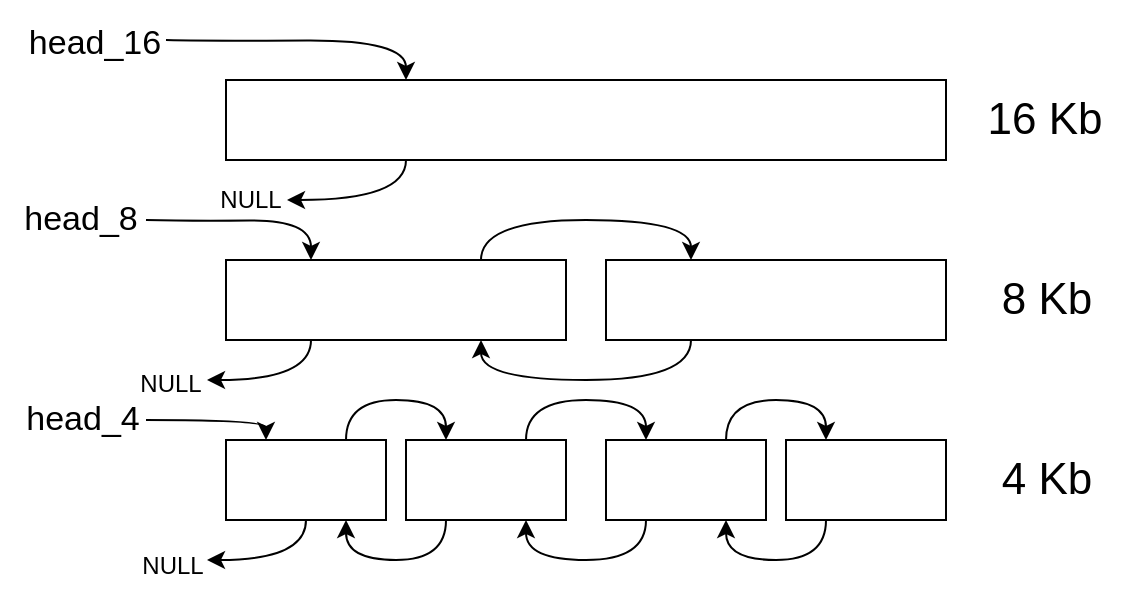 <mxfile version="20.4.0" type="device"><diagram id="zjln9nGrKO4OnWLjlrIO" name="Page-1"><mxGraphModel dx="1350" dy="793" grid="1" gridSize="10" guides="1" tooltips="1" connect="1" arrows="1" fold="1" page="1" pageScale="1" pageWidth="850" pageHeight="1100" math="0" shadow="0"><root><mxCell id="0"/><mxCell id="1" parent="0"/><mxCell id="aThnMgfz5xJ0GsSPcy26-1" value="" style="rounded=0;whiteSpace=wrap;html=1;" vertex="1" parent="1"><mxGeometry x="160" y="80" width="360" height="40" as="geometry"/></mxCell><mxCell id="aThnMgfz5xJ0GsSPcy26-5" style="edgeStyle=orthogonalEdgeStyle;rounded=0;orthogonalLoop=1;jettySize=auto;html=1;entryX=0.25;entryY=0;entryDx=0;entryDy=0;curved=1;exitX=0.75;exitY=0;exitDx=0;exitDy=0;" edge="1" parent="1" source="aThnMgfz5xJ0GsSPcy26-2" target="aThnMgfz5xJ0GsSPcy26-4"><mxGeometry relative="1" as="geometry"/></mxCell><mxCell id="aThnMgfz5xJ0GsSPcy26-14" style="edgeStyle=orthogonalEdgeStyle;curved=1;rounded=0;orthogonalLoop=1;jettySize=auto;html=1;exitX=0.25;exitY=1;exitDx=0;exitDy=0;" edge="1" parent="1" source="aThnMgfz5xJ0GsSPcy26-2"><mxGeometry relative="1" as="geometry"><mxPoint x="150" y="230" as="targetPoint"/></mxGeometry></mxCell><mxCell id="aThnMgfz5xJ0GsSPcy26-2" value="" style="rounded=0;whiteSpace=wrap;html=1;" vertex="1" parent="1"><mxGeometry x="160" y="170" width="170" height="40" as="geometry"/></mxCell><mxCell id="aThnMgfz5xJ0GsSPcy26-12" style="edgeStyle=orthogonalEdgeStyle;curved=1;rounded=0;orthogonalLoop=1;jettySize=auto;html=1;entryX=0.75;entryY=1;entryDx=0;entryDy=0;exitX=0.25;exitY=1;exitDx=0;exitDy=0;" edge="1" parent="1" source="aThnMgfz5xJ0GsSPcy26-4" target="aThnMgfz5xJ0GsSPcy26-2"><mxGeometry relative="1" as="geometry"/></mxCell><mxCell id="aThnMgfz5xJ0GsSPcy26-4" value="" style="rounded=0;whiteSpace=wrap;html=1;" vertex="1" parent="1"><mxGeometry x="350" y="170" width="170" height="40" as="geometry"/></mxCell><mxCell id="aThnMgfz5xJ0GsSPcy26-6" style="edgeStyle=orthogonalEdgeStyle;rounded=0;orthogonalLoop=1;jettySize=auto;html=1;curved=1;entryX=0.25;entryY=0;entryDx=0;entryDy=0;" edge="1" parent="1" target="aThnMgfz5xJ0GsSPcy26-2"><mxGeometry relative="1" as="geometry"><mxPoint x="120" y="150" as="sourcePoint"/><mxPoint x="230" y="140" as="targetPoint"/></mxGeometry></mxCell><mxCell id="aThnMgfz5xJ0GsSPcy26-7" style="edgeStyle=orthogonalEdgeStyle;rounded=0;orthogonalLoop=1;jettySize=auto;html=1;curved=1;entryX=0.25;entryY=0;entryDx=0;entryDy=0;" edge="1" parent="1" target="aThnMgfz5xJ0GsSPcy26-1"><mxGeometry relative="1" as="geometry"><mxPoint x="130" y="60" as="sourcePoint"/><mxPoint x="192.5" y="40" as="targetPoint"/></mxGeometry></mxCell><mxCell id="aThnMgfz5xJ0GsSPcy26-18" style="edgeStyle=orthogonalEdgeStyle;curved=1;rounded=0;orthogonalLoop=1;jettySize=auto;html=1;entryX=0.25;entryY=0;entryDx=0;entryDy=0;exitX=0.75;exitY=0;exitDx=0;exitDy=0;" edge="1" parent="1" source="aThnMgfz5xJ0GsSPcy26-8" target="aThnMgfz5xJ0GsSPcy26-9"><mxGeometry relative="1" as="geometry"/></mxCell><mxCell id="aThnMgfz5xJ0GsSPcy26-26" style="edgeStyle=orthogonalEdgeStyle;curved=1;rounded=0;orthogonalLoop=1;jettySize=auto;html=1;exitX=0.5;exitY=1;exitDx=0;exitDy=0;" edge="1" parent="1" source="aThnMgfz5xJ0GsSPcy26-8"><mxGeometry relative="1" as="geometry"><mxPoint x="150" y="320" as="targetPoint"/></mxGeometry></mxCell><mxCell id="aThnMgfz5xJ0GsSPcy26-8" value="" style="rounded=0;whiteSpace=wrap;html=1;" vertex="1" parent="1"><mxGeometry x="160" y="260" width="80" height="40" as="geometry"/></mxCell><mxCell id="aThnMgfz5xJ0GsSPcy26-19" style="edgeStyle=orthogonalEdgeStyle;curved=1;rounded=0;orthogonalLoop=1;jettySize=auto;html=1;entryX=0.25;entryY=0;entryDx=0;entryDy=0;exitX=0.75;exitY=0;exitDx=0;exitDy=0;" edge="1" parent="1" source="aThnMgfz5xJ0GsSPcy26-9" target="aThnMgfz5xJ0GsSPcy26-10"><mxGeometry relative="1" as="geometry"/></mxCell><mxCell id="aThnMgfz5xJ0GsSPcy26-23" style="edgeStyle=orthogonalEdgeStyle;curved=1;rounded=0;orthogonalLoop=1;jettySize=auto;html=1;entryX=0.75;entryY=1;entryDx=0;entryDy=0;exitX=0.25;exitY=1;exitDx=0;exitDy=0;" edge="1" parent="1" source="aThnMgfz5xJ0GsSPcy26-9" target="aThnMgfz5xJ0GsSPcy26-8"><mxGeometry relative="1" as="geometry"/></mxCell><mxCell id="aThnMgfz5xJ0GsSPcy26-9" value="" style="rounded=0;whiteSpace=wrap;html=1;" vertex="1" parent="1"><mxGeometry x="250" y="260" width="80" height="40" as="geometry"/></mxCell><mxCell id="aThnMgfz5xJ0GsSPcy26-20" style="edgeStyle=orthogonalEdgeStyle;curved=1;rounded=0;orthogonalLoop=1;jettySize=auto;html=1;entryX=0.25;entryY=0;entryDx=0;entryDy=0;exitX=0.75;exitY=0;exitDx=0;exitDy=0;" edge="1" parent="1" source="aThnMgfz5xJ0GsSPcy26-10" target="aThnMgfz5xJ0GsSPcy26-11"><mxGeometry relative="1" as="geometry"/></mxCell><mxCell id="aThnMgfz5xJ0GsSPcy26-22" style="edgeStyle=orthogonalEdgeStyle;curved=1;rounded=0;orthogonalLoop=1;jettySize=auto;html=1;entryX=0.75;entryY=1;entryDx=0;entryDy=0;exitX=0.25;exitY=1;exitDx=0;exitDy=0;" edge="1" parent="1" source="aThnMgfz5xJ0GsSPcy26-10" target="aThnMgfz5xJ0GsSPcy26-9"><mxGeometry relative="1" as="geometry"/></mxCell><mxCell id="aThnMgfz5xJ0GsSPcy26-10" value="" style="rounded=0;whiteSpace=wrap;html=1;" vertex="1" parent="1"><mxGeometry x="350" y="260" width="80" height="40" as="geometry"/></mxCell><mxCell id="aThnMgfz5xJ0GsSPcy26-21" style="edgeStyle=orthogonalEdgeStyle;curved=1;rounded=0;orthogonalLoop=1;jettySize=auto;html=1;entryX=0.75;entryY=1;entryDx=0;entryDy=0;exitX=0.25;exitY=1;exitDx=0;exitDy=0;" edge="1" parent="1" source="aThnMgfz5xJ0GsSPcy26-11" target="aThnMgfz5xJ0GsSPcy26-10"><mxGeometry relative="1" as="geometry"/></mxCell><mxCell id="aThnMgfz5xJ0GsSPcy26-11" value="" style="rounded=0;whiteSpace=wrap;html=1;" vertex="1" parent="1"><mxGeometry x="440" y="260" width="80" height="40" as="geometry"/></mxCell><mxCell id="aThnMgfz5xJ0GsSPcy26-15" style="edgeStyle=orthogonalEdgeStyle;curved=1;rounded=0;orthogonalLoop=1;jettySize=auto;html=1;exitX=0.25;exitY=1;exitDx=0;exitDy=0;" edge="1" parent="1" source="aThnMgfz5xJ0GsSPcy26-1"><mxGeometry relative="1" as="geometry"><mxPoint x="190" y="140" as="targetPoint"/><mxPoint x="212.5" y="130" as="sourcePoint"/></mxGeometry></mxCell><mxCell id="aThnMgfz5xJ0GsSPcy26-16" value="NULL" style="text;html=1;align=center;verticalAlign=middle;resizable=0;points=[];autosize=1;strokeColor=none;fillColor=none;" vertex="1" parent="1"><mxGeometry x="147" y="125" width="50" height="30" as="geometry"/></mxCell><mxCell id="aThnMgfz5xJ0GsSPcy26-17" value="NULL" style="text;html=1;align=center;verticalAlign=middle;resizable=0;points=[];autosize=1;strokeColor=none;fillColor=none;" vertex="1" parent="1"><mxGeometry x="107" y="217" width="50" height="30" as="geometry"/></mxCell><mxCell id="aThnMgfz5xJ0GsSPcy26-24" style="edgeStyle=orthogonalEdgeStyle;rounded=0;orthogonalLoop=1;jettySize=auto;html=1;curved=1;entryX=0.25;entryY=0;entryDx=0;entryDy=0;" edge="1" parent="1" target="aThnMgfz5xJ0GsSPcy26-8"><mxGeometry relative="1" as="geometry"><mxPoint x="120" y="250" as="sourcePoint"/><mxPoint x="212.5" y="180" as="targetPoint"/><Array as="points"><mxPoint x="180" y="250"/></Array></mxGeometry></mxCell><mxCell id="aThnMgfz5xJ0GsSPcy26-27" value="NULL" style="text;html=1;align=center;verticalAlign=middle;resizable=0;points=[];autosize=1;strokeColor=none;fillColor=none;" vertex="1" parent="1"><mxGeometry x="108" y="308" width="50" height="30" as="geometry"/></mxCell><mxCell id="aThnMgfz5xJ0GsSPcy26-28" value="&lt;font style=&quot;font-size: 22px;&quot;&gt;16 Kb&lt;/font&gt;" style="text;html=1;align=center;verticalAlign=middle;resizable=0;points=[];autosize=1;strokeColor=none;fillColor=none;" vertex="1" parent="1"><mxGeometry x="529" y="80" width="80" height="40" as="geometry"/></mxCell><mxCell id="aThnMgfz5xJ0GsSPcy26-29" value="8 Kb" style="text;html=1;align=center;verticalAlign=middle;resizable=0;points=[];autosize=1;strokeColor=none;fillColor=none;fontSize=22;" vertex="1" parent="1"><mxGeometry x="535" y="170" width="70" height="40" as="geometry"/></mxCell><mxCell id="aThnMgfz5xJ0GsSPcy26-30" value="4 Kb" style="text;html=1;align=center;verticalAlign=middle;resizable=0;points=[];autosize=1;strokeColor=none;fillColor=none;fontSize=22;" vertex="1" parent="1"><mxGeometry x="535" y="260" width="70" height="40" as="geometry"/></mxCell><mxCell id="aThnMgfz5xJ0GsSPcy26-31" value="&lt;font style=&quot;font-size: 17px;&quot;&gt;head_16&lt;/font&gt;" style="text;html=1;align=center;verticalAlign=middle;resizable=0;points=[];autosize=1;strokeColor=none;fillColor=none;fontSize=22;" vertex="1" parent="1"><mxGeometry x="49" y="40" width="90" height="40" as="geometry"/></mxCell><mxCell id="aThnMgfz5xJ0GsSPcy26-32" value="head_8" style="text;html=1;align=center;verticalAlign=middle;resizable=0;points=[];autosize=1;strokeColor=none;fillColor=none;fontSize=17;" vertex="1" parent="1"><mxGeometry x="47" y="135" width="80" height="30" as="geometry"/></mxCell><mxCell id="aThnMgfz5xJ0GsSPcy26-33" value="head_4" style="text;html=1;align=center;verticalAlign=middle;resizable=0;points=[];autosize=1;strokeColor=none;fillColor=none;fontSize=17;" vertex="1" parent="1"><mxGeometry x="48" y="235" width="80" height="30" as="geometry"/></mxCell></root></mxGraphModel></diagram></mxfile>